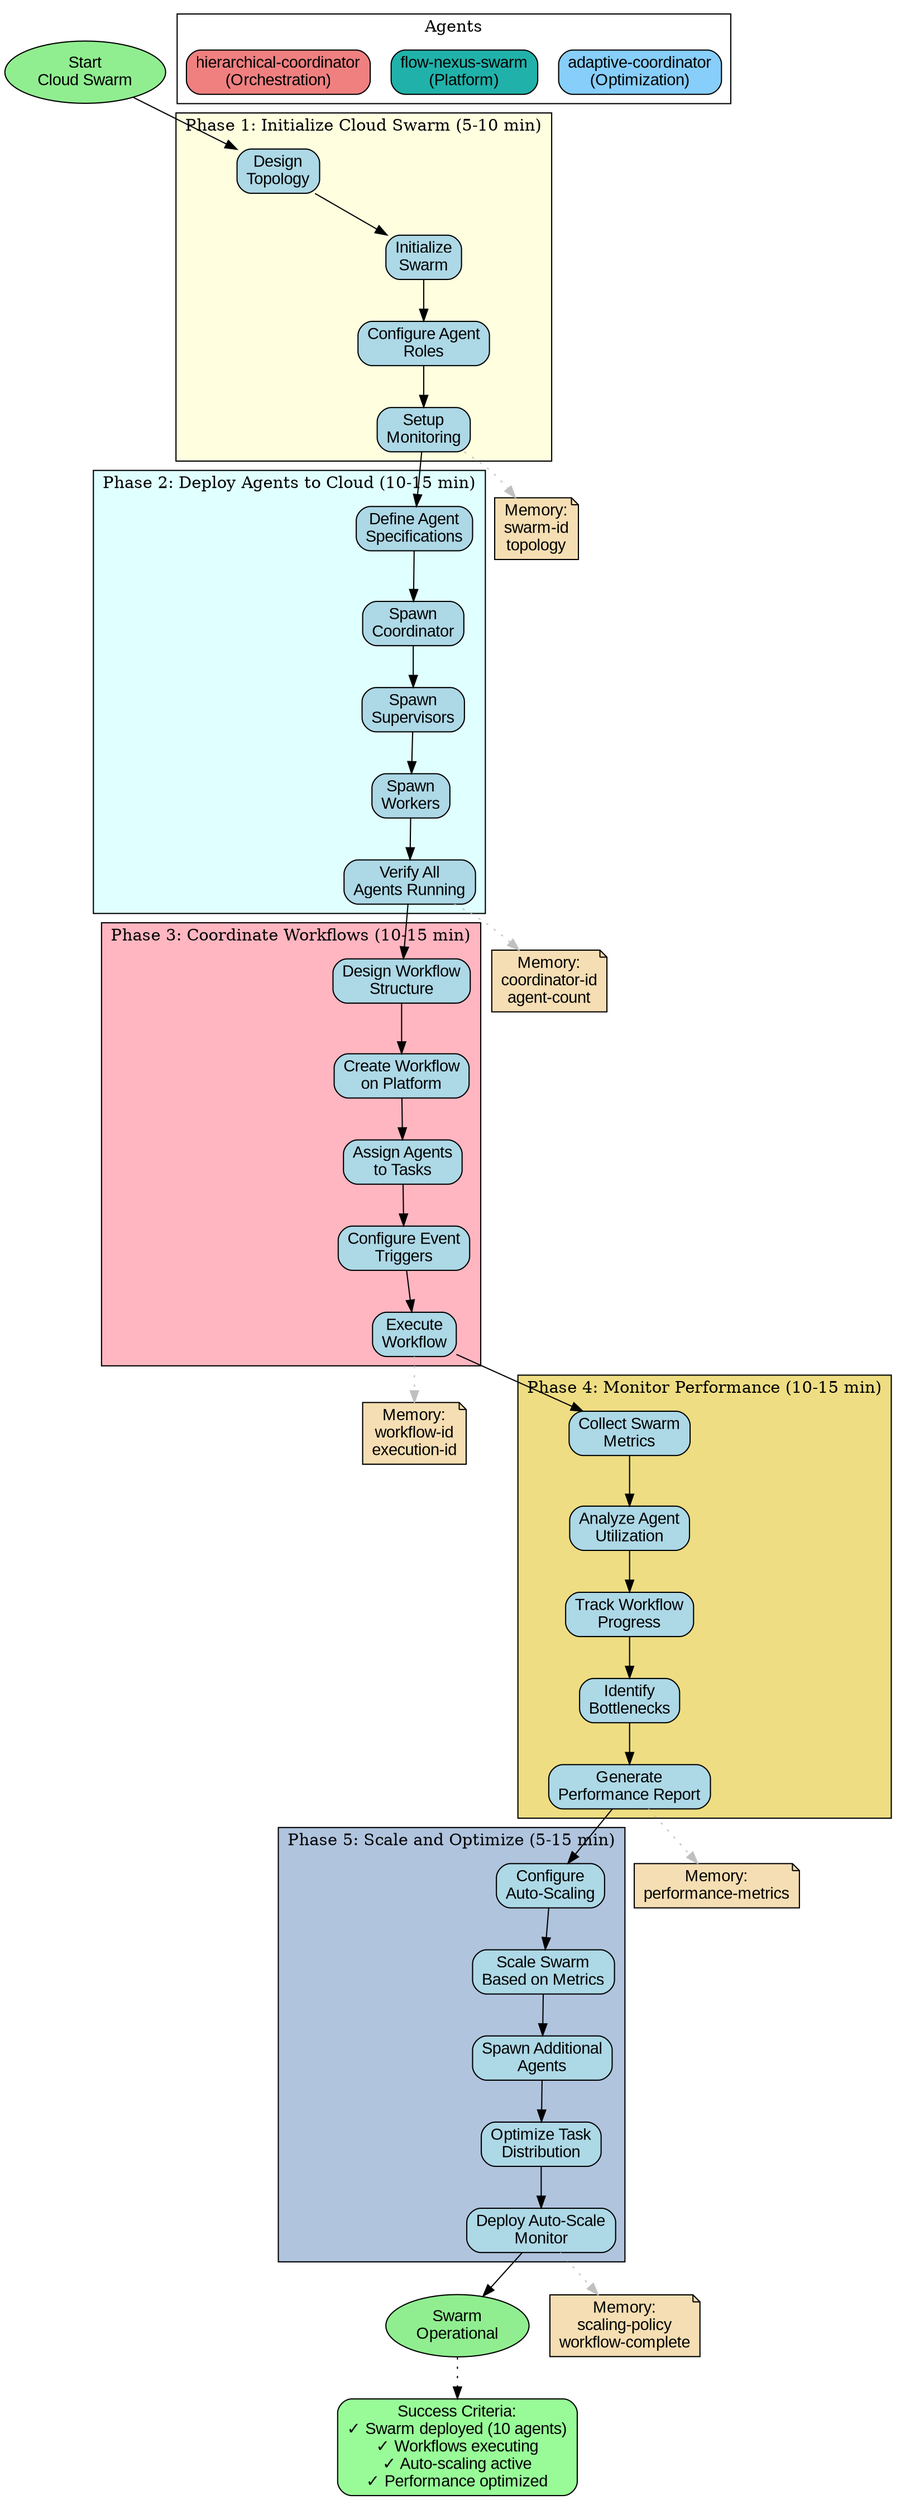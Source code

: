 digraph FlowNexusCloudSwarm {
    rankdir=TB;
    node [shape=box, style="rounded,filled", fillcolor=lightblue, fontname="Arial"];
    edge [fontname="Arial", fontsize=10];

    start [label="Start\nCloud Swarm", shape=ellipse, fillcolor=lightgreen];
    end [label="Swarm\nOperational", shape=ellipse, fillcolor=lightgreen];

    // Phase 1: Initialize
    subgraph cluster_phase1 {
        label="Phase 1: Initialize Cloud Swarm (5-10 min)";
        style=filled;
        fillcolor=lightyellow;

        design_topology [label="Design\nTopology"];
        init_swarm [label="Initialize\nSwarm"];
        config_roles [label="Configure Agent\nRoles"];
        setup_monitor [label="Setup\nMonitoring"];

        design_topology -> init_swarm;
        init_swarm -> config_roles;
        config_roles -> setup_monitor;
    }

    // Phase 2: Deploy Agents
    subgraph cluster_phase2 {
        label="Phase 2: Deploy Agents to Cloud (10-15 min)";
        style=filled;
        fillcolor=lightcyan;

        define_specs [label="Define Agent\nSpecifications"];
        spawn_coord [label="Spawn\nCoordinator"];
        spawn_super [label="Spawn\nSupervisors"];
        spawn_workers [label="Spawn\nWorkers"];
        verify_agents [label="Verify All\nAgents Running"];

        define_specs -> spawn_coord;
        spawn_coord -> spawn_super;
        spawn_super -> spawn_workers;
        spawn_workers -> verify_agents;
    }

    // Phase 3: Coordinate Workflows
    subgraph cluster_phase3 {
        label="Phase 3: Coordinate Workflows (10-15 min)";
        style=filled;
        fillcolor=lightpink;

        design_workflow [label="Design Workflow\nStructure"];
        create_workflow [label="Create Workflow\non Platform"];
        assign_agents [label="Assign Agents\nto Tasks"];
        config_events [label="Configure Event\nTriggers"];
        execute_workflow [label="Execute\nWorkflow"];

        design_workflow -> create_workflow;
        create_workflow -> assign_agents;
        assign_agents -> config_events;
        config_events -> execute_workflow;
    }

    // Phase 4: Monitor Performance
    subgraph cluster_phase4 {
        label="Phase 4: Monitor Performance (10-15 min)";
        style=filled;
        fillcolor=lightgoldenrod;

        collect_metrics [label="Collect Swarm\nMetrics"];
        analyze_util [label="Analyze Agent\nUtilization"];
        track_workflow [label="Track Workflow\nProgress"];
        identify_bottleneck [label="Identify\nBottlenecks"];
        gen_report [label="Generate\nPerformance Report"];

        collect_metrics -> analyze_util;
        analyze_util -> track_workflow;
        track_workflow -> identify_bottleneck;
        identify_bottleneck -> gen_report;
    }

    // Phase 5: Scale and Optimize
    subgraph cluster_phase5 {
        label="Phase 5: Scale and Optimize (5-15 min)";
        style=filled;
        fillcolor=lightsteelblue;

        config_scaling [label="Configure\nAuto-Scaling"];
        scale_swarm [label="Scale Swarm\nBased on Metrics"];
        spawn_additional [label="Spawn Additional\nAgents"];
        optimize_dist [label="Optimize Task\nDistribution"];
        deploy_monitor [label="Deploy Auto-Scale\nMonitor"];

        config_scaling -> scale_swarm;
        scale_swarm -> spawn_additional;
        spawn_additional -> optimize_dist;
        optimize_dist -> deploy_monitor;
    }

    // Main workflow
    start -> design_topology;
    setup_monitor -> define_specs;
    verify_agents -> design_workflow;
    execute_workflow -> collect_metrics;
    gen_report -> config_scaling;
    deploy_monitor -> end;

    // Agents
    subgraph cluster_agents {
        label="Agents";
        style=filled;
        fillcolor=white;

        hier_coord [label="hierarchical-coordinator\n(Orchestration)", shape=box, fillcolor=lightcoral];
        flow_swarm [label="flow-nexus-swarm\n(Platform)", shape=box, fillcolor=lightseagreen];
        adapt_coord [label="adaptive-coordinator\n(Optimization)", shape=box, fillcolor=lightskyblue];
    }

    hier_coord -> design_topology [style=invis];
    flow_swarm -> init_swarm [style=invis];
    adapt_coord -> collect_metrics [style=invis];

    // Memory checkpoints
    mem1 [label="Memory:\nswarm-id\ntopology", shape=note, fillcolor=wheat];
    mem2 [label="Memory:\ncoordinator-id\nagent-count", shape=note, fillcolor=wheat];
    mem3 [label="Memory:\nworkflow-id\nexecution-id", shape=note, fillcolor=wheat];
    mem4 [label="Memory:\nperformance-metrics", shape=note, fillcolor=wheat];
    mem5 [label="Memory:\nscaling-policy\nworkflow-complete", shape=note, fillcolor=wheat];

    setup_monitor -> mem1 [style=dotted, color=gray];
    verify_agents -> mem2 [style=dotted, color=gray];
    execute_workflow -> mem3 [style=dotted, color=gray];
    gen_report -> mem4 [style=dotted, color=gray];
    deploy_monitor -> mem5 [style=dotted, color=gray];

    // Success criteria
    criteria [label="Success Criteria:\n✓ Swarm deployed (10 agents)\n✓ Workflows executing\n✓ Auto-scaling active\n✓ Performance optimized",
              shape=box, fillcolor=palegreen];

    end -> criteria [style=dotted];
}
